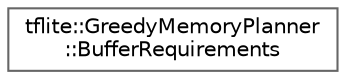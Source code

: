 digraph "Graphical Class Hierarchy"
{
 // LATEX_PDF_SIZE
  bgcolor="transparent";
  edge [fontname=Helvetica,fontsize=10,labelfontname=Helvetica,labelfontsize=10];
  node [fontname=Helvetica,fontsize=10,shape=box,height=0.2,width=0.4];
  rankdir="LR";
  Node0 [id="Node000000",label="tflite::GreedyMemoryPlanner\l::BufferRequirements",height=0.2,width=0.4,color="grey40", fillcolor="white", style="filled",URL="$structtflite_1_1_greedy_memory_planner_1_1_buffer_requirements.html",tooltip=" "];
}
